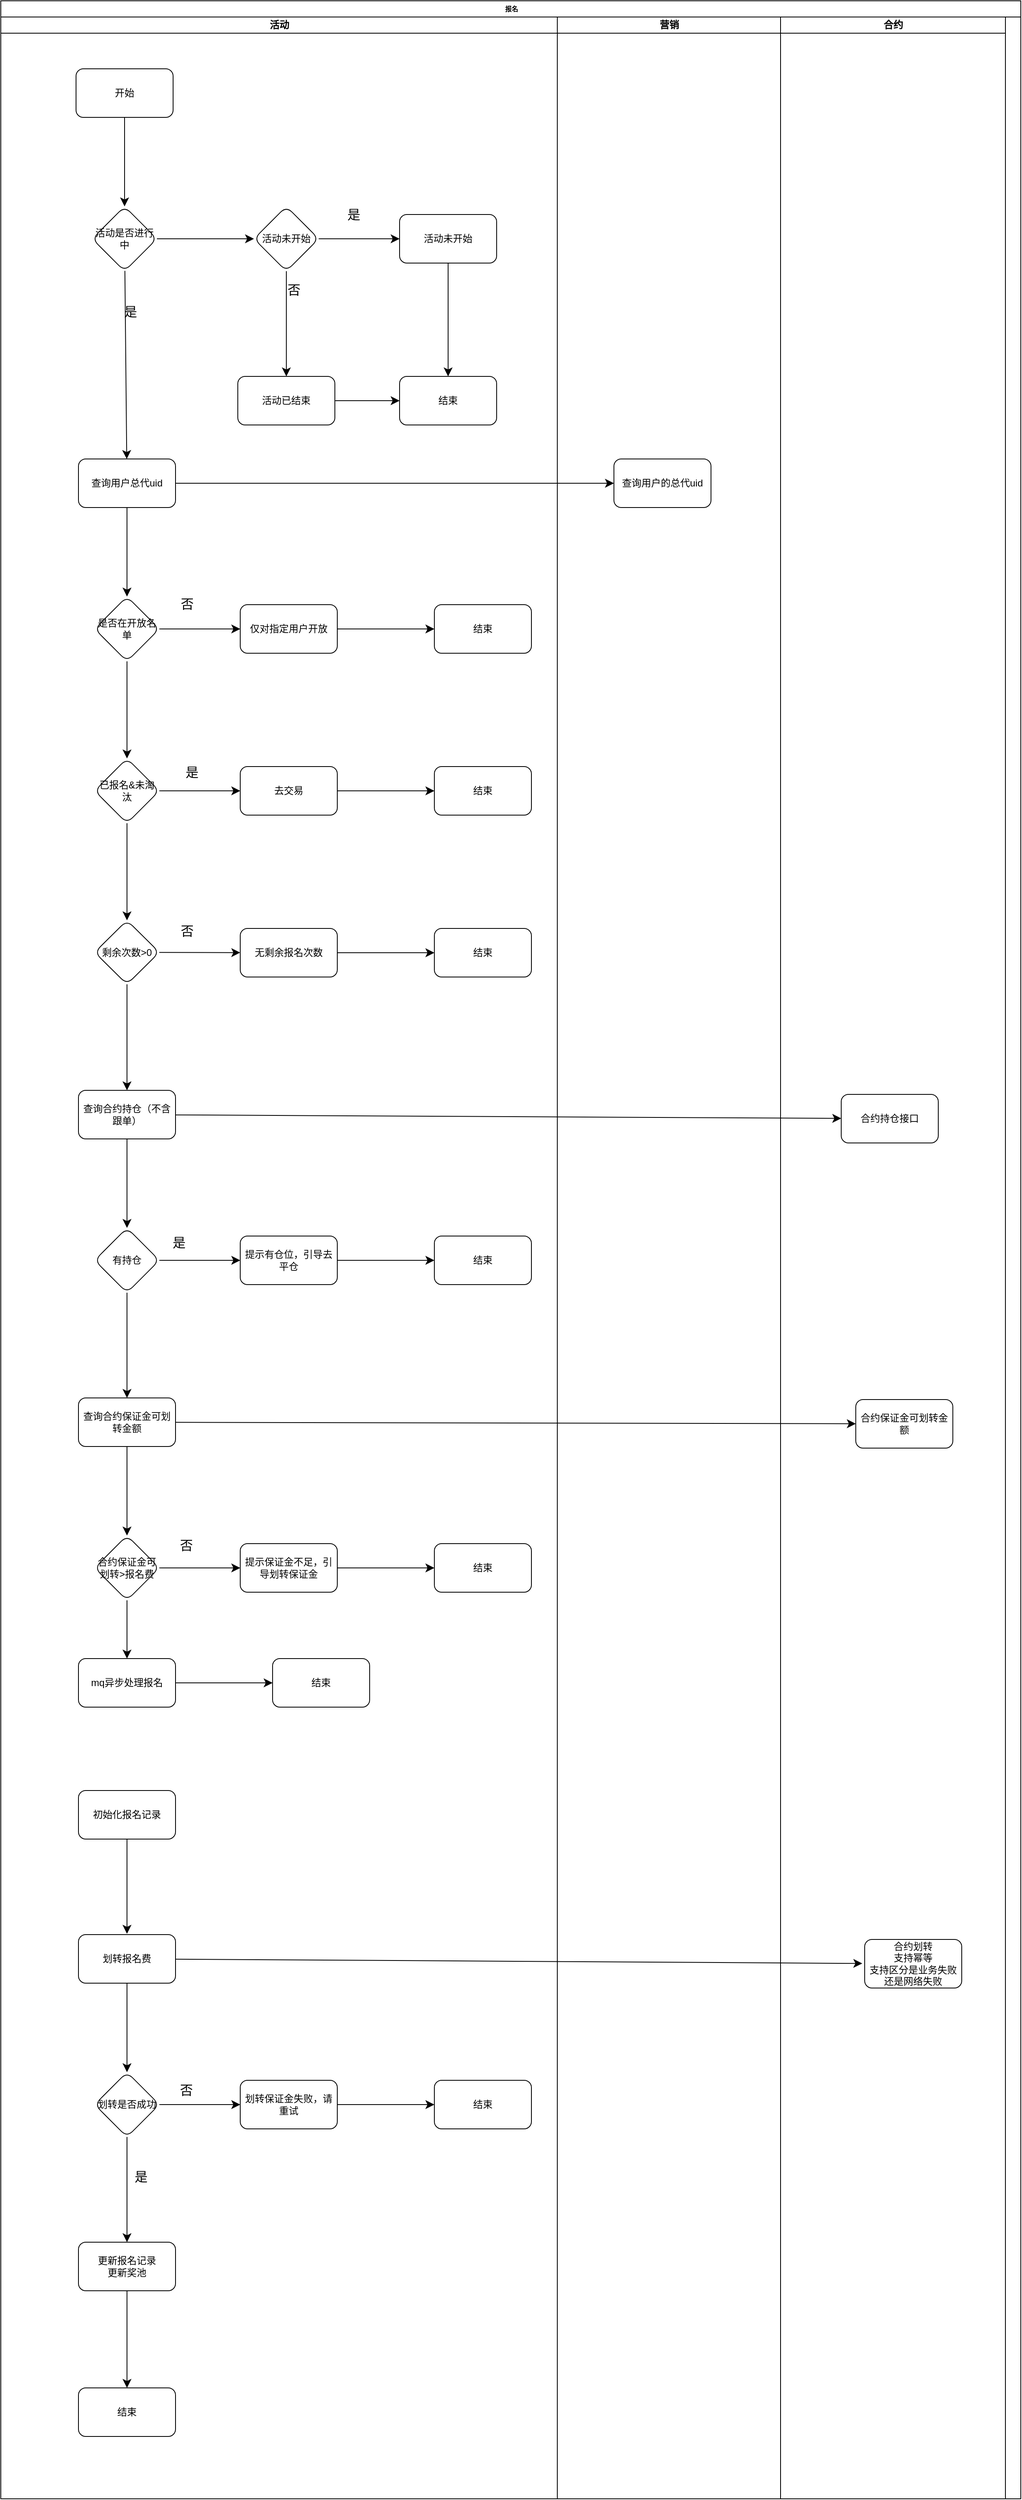<mxfile version="24.2.3" type="github">
  <diagram name="Page-1" id="74e2e168-ea6b-b213-b513-2b3c1d86103e">
    <mxGraphModel dx="954" dy="739" grid="0" gridSize="10" guides="1" tooltips="1" connect="1" arrows="1" fold="1" page="1" pageScale="1" pageWidth="1100" pageHeight="850" background="none" math="0" shadow="0">
      <root>
        <mxCell id="0" />
        <mxCell id="1" parent="0" />
        <mxCell id="77e6c97f196da883-1" value="报名" style="swimlane;html=1;childLayout=stackLayout;startSize=20;rounded=0;shadow=0;labelBackgroundColor=none;strokeWidth=1;fontFamily=Verdana;fontSize=8;align=center;" parent="1" vertex="1">
          <mxGeometry x="70" y="52" width="1261" height="3086" as="geometry" />
        </mxCell>
        <mxCell id="77e6c97f196da883-2" value="活动" style="swimlane;html=1;startSize=20;" parent="77e6c97f196da883-1" vertex="1">
          <mxGeometry y="20" width="688" height="3066" as="geometry" />
        </mxCell>
        <mxCell id="7L1N_wUHKzrK2IpRh_ph-5" value="" style="edgeStyle=none;curved=1;rounded=0;orthogonalLoop=1;jettySize=auto;html=1;fontSize=12;startSize=8;endSize=8;" parent="77e6c97f196da883-2" source="7L1N_wUHKzrK2IpRh_ph-1" target="7L1N_wUHKzrK2IpRh_ph-4" edge="1">
          <mxGeometry relative="1" as="geometry" />
        </mxCell>
        <mxCell id="7L1N_wUHKzrK2IpRh_ph-1" value="开始" style="rounded=1;whiteSpace=wrap;html=1;" parent="77e6c97f196da883-2" vertex="1">
          <mxGeometry x="93" y="64" width="120" height="60" as="geometry" />
        </mxCell>
        <mxCell id="7L1N_wUHKzrK2IpRh_ph-7" value="" style="edgeStyle=none;curved=1;rounded=0;orthogonalLoop=1;jettySize=auto;html=1;fontSize=12;startSize=8;endSize=8;" parent="77e6c97f196da883-2" source="7L1N_wUHKzrK2IpRh_ph-4" target="7L1N_wUHKzrK2IpRh_ph-6" edge="1">
          <mxGeometry relative="1" as="geometry" />
        </mxCell>
        <mxCell id="7L1N_wUHKzrK2IpRh_ph-10" value="" style="edgeStyle=none;curved=1;rounded=0;orthogonalLoop=1;jettySize=auto;html=1;fontSize=12;startSize=8;endSize=8;" parent="77e6c97f196da883-2" source="7L1N_wUHKzrK2IpRh_ph-4" target="7L1N_wUHKzrK2IpRh_ph-9" edge="1">
          <mxGeometry relative="1" as="geometry" />
        </mxCell>
        <mxCell id="7L1N_wUHKzrK2IpRh_ph-4" value="活动是否进行中" style="rhombus;whiteSpace=wrap;html=1;rounded=1;" parent="77e6c97f196da883-2" vertex="1">
          <mxGeometry x="113" y="234" width="80" height="80" as="geometry" />
        </mxCell>
        <mxCell id="7L1N_wUHKzrK2IpRh_ph-23" value="" style="edgeStyle=none;curved=1;rounded=0;orthogonalLoop=1;jettySize=auto;html=1;fontSize=12;startSize=8;endSize=8;" parent="77e6c97f196da883-2" source="7L1N_wUHKzrK2IpRh_ph-6" target="7L1N_wUHKzrK2IpRh_ph-22" edge="1">
          <mxGeometry relative="1" as="geometry" />
        </mxCell>
        <mxCell id="7L1N_wUHKzrK2IpRh_ph-6" value="查询用户总代uid" style="whiteSpace=wrap;html=1;rounded=1;" parent="77e6c97f196da883-2" vertex="1">
          <mxGeometry x="96" y="546" width="120" height="60" as="geometry" />
        </mxCell>
        <mxCell id="7L1N_wUHKzrK2IpRh_ph-12" value="" style="edgeStyle=none;curved=1;rounded=0;orthogonalLoop=1;jettySize=auto;html=1;fontSize=12;startSize=8;endSize=8;" parent="77e6c97f196da883-2" source="7L1N_wUHKzrK2IpRh_ph-9" target="7L1N_wUHKzrK2IpRh_ph-11" edge="1">
          <mxGeometry relative="1" as="geometry" />
        </mxCell>
        <mxCell id="7L1N_wUHKzrK2IpRh_ph-17" value="" style="edgeStyle=none;curved=1;rounded=0;orthogonalLoop=1;jettySize=auto;html=1;fontSize=12;startSize=8;endSize=8;" parent="77e6c97f196da883-2" source="7L1N_wUHKzrK2IpRh_ph-9" target="7L1N_wUHKzrK2IpRh_ph-16" edge="1">
          <mxGeometry relative="1" as="geometry" />
        </mxCell>
        <mxCell id="7L1N_wUHKzrK2IpRh_ph-9" value="活动未开始" style="rhombus;whiteSpace=wrap;html=1;rounded=1;" parent="77e6c97f196da883-2" vertex="1">
          <mxGeometry x="313" y="234" width="80" height="80" as="geometry" />
        </mxCell>
        <mxCell id="7L1N_wUHKzrK2IpRh_ph-15" value="" style="edgeStyle=none;curved=1;rounded=0;orthogonalLoop=1;jettySize=auto;html=1;fontSize=12;startSize=8;endSize=8;" parent="77e6c97f196da883-2" source="7L1N_wUHKzrK2IpRh_ph-11" target="7L1N_wUHKzrK2IpRh_ph-14" edge="1">
          <mxGeometry relative="1" as="geometry" />
        </mxCell>
        <mxCell id="7L1N_wUHKzrK2IpRh_ph-11" value="活动未开始" style="whiteSpace=wrap;html=1;rounded=1;" parent="77e6c97f196da883-2" vertex="1">
          <mxGeometry x="493" y="244" width="120" height="60" as="geometry" />
        </mxCell>
        <mxCell id="7L1N_wUHKzrK2IpRh_ph-14" value="结束" style="whiteSpace=wrap;html=1;rounded=1;" parent="77e6c97f196da883-2" vertex="1">
          <mxGeometry x="493" y="444" width="120" height="60" as="geometry" />
        </mxCell>
        <mxCell id="7L1N_wUHKzrK2IpRh_ph-19" style="edgeStyle=none;curved=1;rounded=0;orthogonalLoop=1;jettySize=auto;html=1;entryX=0;entryY=0.5;entryDx=0;entryDy=0;fontSize=12;startSize=8;endSize=8;" parent="77e6c97f196da883-2" source="7L1N_wUHKzrK2IpRh_ph-16" target="7L1N_wUHKzrK2IpRh_ph-14" edge="1">
          <mxGeometry relative="1" as="geometry" />
        </mxCell>
        <mxCell id="7L1N_wUHKzrK2IpRh_ph-16" value="活动已结束" style="whiteSpace=wrap;html=1;rounded=1;" parent="77e6c97f196da883-2" vertex="1">
          <mxGeometry x="293" y="444" width="120" height="60" as="geometry" />
        </mxCell>
        <mxCell id="7L1N_wUHKzrK2IpRh_ph-25" value="" style="edgeStyle=none;curved=1;rounded=0;orthogonalLoop=1;jettySize=auto;html=1;fontSize=12;startSize=8;endSize=8;" parent="77e6c97f196da883-2" source="7L1N_wUHKzrK2IpRh_ph-22" target="7L1N_wUHKzrK2IpRh_ph-24" edge="1">
          <mxGeometry relative="1" as="geometry" />
        </mxCell>
        <mxCell id="7L1N_wUHKzrK2IpRh_ph-30" value="" style="edgeStyle=none;curved=1;rounded=0;orthogonalLoop=1;jettySize=auto;html=1;fontSize=12;startSize=8;endSize=8;" parent="77e6c97f196da883-2" source="7L1N_wUHKzrK2IpRh_ph-22" target="7L1N_wUHKzrK2IpRh_ph-29" edge="1">
          <mxGeometry relative="1" as="geometry" />
        </mxCell>
        <mxCell id="7L1N_wUHKzrK2IpRh_ph-22" value="是否在开放名单" style="rhombus;whiteSpace=wrap;html=1;rounded=1;" parent="77e6c97f196da883-2" vertex="1">
          <mxGeometry x="116" y="716" width="80" height="80" as="geometry" />
        </mxCell>
        <mxCell id="7L1N_wUHKzrK2IpRh_ph-28" value="" style="edgeStyle=none;curved=1;rounded=0;orthogonalLoop=1;jettySize=auto;html=1;fontSize=12;startSize=8;endSize=8;" parent="77e6c97f196da883-2" source="7L1N_wUHKzrK2IpRh_ph-24" target="7L1N_wUHKzrK2IpRh_ph-27" edge="1">
          <mxGeometry relative="1" as="geometry" />
        </mxCell>
        <mxCell id="7L1N_wUHKzrK2IpRh_ph-24" value="仅对指定用户开放" style="whiteSpace=wrap;html=1;rounded=1;" parent="77e6c97f196da883-2" vertex="1">
          <mxGeometry x="296" y="726" width="120" height="60" as="geometry" />
        </mxCell>
        <mxCell id="7L1N_wUHKzrK2IpRh_ph-27" value="结束" style="whiteSpace=wrap;html=1;rounded=1;" parent="77e6c97f196da883-2" vertex="1">
          <mxGeometry x="536" y="726" width="120" height="60" as="geometry" />
        </mxCell>
        <mxCell id="7L1N_wUHKzrK2IpRh_ph-32" value="" style="edgeStyle=none;curved=1;rounded=0;orthogonalLoop=1;jettySize=auto;html=1;fontSize=12;startSize=8;endSize=8;" parent="77e6c97f196da883-2" source="7L1N_wUHKzrK2IpRh_ph-29" target="7L1N_wUHKzrK2IpRh_ph-31" edge="1">
          <mxGeometry relative="1" as="geometry" />
        </mxCell>
        <mxCell id="7L1N_wUHKzrK2IpRh_ph-37" value="" style="edgeStyle=none;curved=1;rounded=0;orthogonalLoop=1;jettySize=auto;html=1;fontSize=12;startSize=8;endSize=8;" parent="77e6c97f196da883-2" source="7L1N_wUHKzrK2IpRh_ph-29" target="7L1N_wUHKzrK2IpRh_ph-36" edge="1">
          <mxGeometry relative="1" as="geometry" />
        </mxCell>
        <mxCell id="7L1N_wUHKzrK2IpRh_ph-29" value="已报名&amp;amp;未淘汰" style="rhombus;whiteSpace=wrap;html=1;rounded=1;" parent="77e6c97f196da883-2" vertex="1">
          <mxGeometry x="116" y="916" width="80" height="80" as="geometry" />
        </mxCell>
        <mxCell id="7L1N_wUHKzrK2IpRh_ph-35" value="" style="edgeStyle=none;curved=1;rounded=0;orthogonalLoop=1;jettySize=auto;html=1;fontSize=12;startSize=8;endSize=8;" parent="77e6c97f196da883-2" source="7L1N_wUHKzrK2IpRh_ph-31" target="7L1N_wUHKzrK2IpRh_ph-34" edge="1">
          <mxGeometry relative="1" as="geometry" />
        </mxCell>
        <mxCell id="7L1N_wUHKzrK2IpRh_ph-31" value="去交易" style="whiteSpace=wrap;html=1;rounded=1;" parent="77e6c97f196da883-2" vertex="1">
          <mxGeometry x="296" y="926" width="120" height="60" as="geometry" />
        </mxCell>
        <mxCell id="7L1N_wUHKzrK2IpRh_ph-34" value="结束" style="whiteSpace=wrap;html=1;rounded=1;" parent="77e6c97f196da883-2" vertex="1">
          <mxGeometry x="536" y="926" width="120" height="60" as="geometry" />
        </mxCell>
        <mxCell id="7L1N_wUHKzrK2IpRh_ph-39" value="" style="edgeStyle=none;curved=1;rounded=0;orthogonalLoop=1;jettySize=auto;html=1;fontSize=12;startSize=8;endSize=8;" parent="77e6c97f196da883-2" source="7L1N_wUHKzrK2IpRh_ph-36" target="7L1N_wUHKzrK2IpRh_ph-38" edge="1">
          <mxGeometry relative="1" as="geometry" />
        </mxCell>
        <mxCell id="7L1N_wUHKzrK2IpRh_ph-85" style="edgeStyle=none;curved=1;rounded=0;orthogonalLoop=1;jettySize=auto;html=1;fontSize=12;startSize=8;endSize=8;" parent="77e6c97f196da883-2" source="7L1N_wUHKzrK2IpRh_ph-36" target="7L1N_wUHKzrK2IpRh_ph-43" edge="1">
          <mxGeometry relative="1" as="geometry" />
        </mxCell>
        <mxCell id="7L1N_wUHKzrK2IpRh_ph-36" value="剩余次数&amp;gt;0" style="rhombus;whiteSpace=wrap;html=1;rounded=1;" parent="77e6c97f196da883-2" vertex="1">
          <mxGeometry x="116" y="1116" width="80" height="79" as="geometry" />
        </mxCell>
        <mxCell id="7L1N_wUHKzrK2IpRh_ph-42" value="" style="edgeStyle=none;curved=1;rounded=0;orthogonalLoop=1;jettySize=auto;html=1;fontSize=12;startSize=8;endSize=8;" parent="77e6c97f196da883-2" source="7L1N_wUHKzrK2IpRh_ph-38" target="7L1N_wUHKzrK2IpRh_ph-41" edge="1">
          <mxGeometry relative="1" as="geometry" />
        </mxCell>
        <mxCell id="7L1N_wUHKzrK2IpRh_ph-38" value="无剩余报名次数" style="whiteSpace=wrap;html=1;rounded=1;" parent="77e6c97f196da883-2" vertex="1">
          <mxGeometry x="296" y="1126" width="120" height="60" as="geometry" />
        </mxCell>
        <mxCell id="7L1N_wUHKzrK2IpRh_ph-41" value="结束" style="whiteSpace=wrap;html=1;rounded=1;" parent="77e6c97f196da883-2" vertex="1">
          <mxGeometry x="536" y="1126" width="120" height="60" as="geometry" />
        </mxCell>
        <mxCell id="7L1N_wUHKzrK2IpRh_ph-48" value="" style="edgeStyle=none;curved=1;rounded=0;orthogonalLoop=1;jettySize=auto;html=1;fontSize=12;startSize=8;endSize=8;" parent="77e6c97f196da883-2" source="7L1N_wUHKzrK2IpRh_ph-43" target="7L1N_wUHKzrK2IpRh_ph-47" edge="1">
          <mxGeometry relative="1" as="geometry" />
        </mxCell>
        <mxCell id="7L1N_wUHKzrK2IpRh_ph-43" value="查询合约持仓（不含跟单）" style="whiteSpace=wrap;html=1;rounded=1;" parent="77e6c97f196da883-2" vertex="1">
          <mxGeometry x="96" y="1326" width="120" height="60" as="geometry" />
        </mxCell>
        <mxCell id="7L1N_wUHKzrK2IpRh_ph-50" value="" style="edgeStyle=none;curved=1;rounded=0;orthogonalLoop=1;jettySize=auto;html=1;fontSize=12;startSize=8;endSize=8;" parent="77e6c97f196da883-2" source="7L1N_wUHKzrK2IpRh_ph-47" target="7L1N_wUHKzrK2IpRh_ph-49" edge="1">
          <mxGeometry relative="1" as="geometry" />
        </mxCell>
        <mxCell id="7L1N_wUHKzrK2IpRh_ph-55" value="" style="edgeStyle=none;curved=1;rounded=0;orthogonalLoop=1;jettySize=auto;html=1;fontSize=12;startSize=8;endSize=8;" parent="77e6c97f196da883-2" source="7L1N_wUHKzrK2IpRh_ph-47" target="7L1N_wUHKzrK2IpRh_ph-54" edge="1">
          <mxGeometry relative="1" as="geometry" />
        </mxCell>
        <mxCell id="7L1N_wUHKzrK2IpRh_ph-47" value="有持仓" style="rhombus;whiteSpace=wrap;html=1;rounded=1;" parent="77e6c97f196da883-2" vertex="1">
          <mxGeometry x="116" y="1496" width="80" height="80" as="geometry" />
        </mxCell>
        <mxCell id="7L1N_wUHKzrK2IpRh_ph-52" value="" style="edgeStyle=none;curved=1;rounded=0;orthogonalLoop=1;jettySize=auto;html=1;fontSize=12;startSize=8;endSize=8;" parent="77e6c97f196da883-2" source="7L1N_wUHKzrK2IpRh_ph-49" target="7L1N_wUHKzrK2IpRh_ph-51" edge="1">
          <mxGeometry relative="1" as="geometry" />
        </mxCell>
        <mxCell id="7L1N_wUHKzrK2IpRh_ph-49" value="提示有仓位，引导去平仓" style="whiteSpace=wrap;html=1;rounded=1;" parent="77e6c97f196da883-2" vertex="1">
          <mxGeometry x="296" y="1506" width="120" height="60" as="geometry" />
        </mxCell>
        <mxCell id="7L1N_wUHKzrK2IpRh_ph-51" value="结束" style="whiteSpace=wrap;html=1;rounded=1;" parent="77e6c97f196da883-2" vertex="1">
          <mxGeometry x="536" y="1506" width="120" height="60" as="geometry" />
        </mxCell>
        <mxCell id="7L1N_wUHKzrK2IpRh_ph-59" value="" style="edgeStyle=none;curved=1;rounded=0;orthogonalLoop=1;jettySize=auto;html=1;fontSize=12;startSize=8;endSize=8;" parent="77e6c97f196da883-2" source="7L1N_wUHKzrK2IpRh_ph-54" target="7L1N_wUHKzrK2IpRh_ph-58" edge="1">
          <mxGeometry relative="1" as="geometry" />
        </mxCell>
        <mxCell id="7L1N_wUHKzrK2IpRh_ph-54" value="查询合约保证金可划转金额" style="whiteSpace=wrap;html=1;rounded=1;" parent="77e6c97f196da883-2" vertex="1">
          <mxGeometry x="96" y="1706" width="120" height="60" as="geometry" />
        </mxCell>
        <mxCell id="7L1N_wUHKzrK2IpRh_ph-61" value="" style="edgeStyle=none;curved=1;rounded=0;orthogonalLoop=1;jettySize=auto;html=1;fontSize=12;startSize=8;endSize=8;" parent="77e6c97f196da883-2" source="7L1N_wUHKzrK2IpRh_ph-58" target="7L1N_wUHKzrK2IpRh_ph-60" edge="1">
          <mxGeometry relative="1" as="geometry" />
        </mxCell>
        <mxCell id="5FPc_xpcKpvYvvMMIjn3-3" style="edgeStyle=none;curved=1;rounded=0;orthogonalLoop=1;jettySize=auto;html=1;entryX=0.5;entryY=0;entryDx=0;entryDy=0;fontSize=12;startSize=8;endSize=8;" edge="1" parent="77e6c97f196da883-2" source="7L1N_wUHKzrK2IpRh_ph-58" target="5FPc_xpcKpvYvvMMIjn3-2">
          <mxGeometry relative="1" as="geometry" />
        </mxCell>
        <mxCell id="7L1N_wUHKzrK2IpRh_ph-58" value="合约保证金可划转&amp;gt;报名费" style="rhombus;whiteSpace=wrap;html=1;rounded=1;" parent="77e6c97f196da883-2" vertex="1">
          <mxGeometry x="116" y="1876" width="80" height="80" as="geometry" />
        </mxCell>
        <mxCell id="7L1N_wUHKzrK2IpRh_ph-64" value="" style="edgeStyle=none;curved=1;rounded=0;orthogonalLoop=1;jettySize=auto;html=1;fontSize=12;startSize=8;endSize=8;" parent="77e6c97f196da883-2" source="7L1N_wUHKzrK2IpRh_ph-60" target="7L1N_wUHKzrK2IpRh_ph-63" edge="1">
          <mxGeometry relative="1" as="geometry" />
        </mxCell>
        <mxCell id="7L1N_wUHKzrK2IpRh_ph-60" value="提示保证金不足，引导划转保证金" style="whiteSpace=wrap;html=1;rounded=1;" parent="77e6c97f196da883-2" vertex="1">
          <mxGeometry x="296" y="1886" width="120" height="60" as="geometry" />
        </mxCell>
        <mxCell id="7L1N_wUHKzrK2IpRh_ph-63" value="结束" style="whiteSpace=wrap;html=1;rounded=1;" parent="77e6c97f196da883-2" vertex="1">
          <mxGeometry x="536" y="1886" width="120" height="60" as="geometry" />
        </mxCell>
        <mxCell id="7L1N_wUHKzrK2IpRh_ph-70" value="" style="edgeStyle=none;curved=1;rounded=0;orthogonalLoop=1;jettySize=auto;html=1;fontSize=12;startSize=8;endSize=8;" parent="77e6c97f196da883-2" source="7L1N_wUHKzrK2IpRh_ph-65" target="7L1N_wUHKzrK2IpRh_ph-69" edge="1">
          <mxGeometry relative="1" as="geometry" />
        </mxCell>
        <mxCell id="7L1N_wUHKzrK2IpRh_ph-65" value="划转报名费" style="whiteSpace=wrap;html=1;rounded=1;" parent="77e6c97f196da883-2" vertex="1">
          <mxGeometry x="96" y="2369" width="120" height="60" as="geometry" />
        </mxCell>
        <mxCell id="7L1N_wUHKzrK2IpRh_ph-72" value="" style="edgeStyle=none;curved=1;rounded=0;orthogonalLoop=1;jettySize=auto;html=1;fontSize=12;startSize=8;endSize=8;" parent="77e6c97f196da883-2" source="7L1N_wUHKzrK2IpRh_ph-69" target="7L1N_wUHKzrK2IpRh_ph-71" edge="1">
          <mxGeometry relative="1" as="geometry" />
        </mxCell>
        <mxCell id="7L1N_wUHKzrK2IpRh_ph-77" value="" style="edgeStyle=none;curved=1;rounded=0;orthogonalLoop=1;jettySize=auto;html=1;fontSize=12;startSize=8;endSize=8;" parent="77e6c97f196da883-2" source="7L1N_wUHKzrK2IpRh_ph-69" target="7L1N_wUHKzrK2IpRh_ph-76" edge="1">
          <mxGeometry relative="1" as="geometry" />
        </mxCell>
        <mxCell id="7L1N_wUHKzrK2IpRh_ph-69" value="划转是否成功" style="rhombus;whiteSpace=wrap;html=1;rounded=1;" parent="77e6c97f196da883-2" vertex="1">
          <mxGeometry x="116" y="2539" width="80" height="80" as="geometry" />
        </mxCell>
        <mxCell id="7L1N_wUHKzrK2IpRh_ph-75" value="" style="edgeStyle=none;curved=1;rounded=0;orthogonalLoop=1;jettySize=auto;html=1;fontSize=12;startSize=8;endSize=8;" parent="77e6c97f196da883-2" source="7L1N_wUHKzrK2IpRh_ph-71" target="7L1N_wUHKzrK2IpRh_ph-74" edge="1">
          <mxGeometry relative="1" as="geometry" />
        </mxCell>
        <mxCell id="7L1N_wUHKzrK2IpRh_ph-71" value="划转保证金失败，请重试" style="whiteSpace=wrap;html=1;rounded=1;" parent="77e6c97f196da883-2" vertex="1">
          <mxGeometry x="296" y="2549" width="120" height="60" as="geometry" />
        </mxCell>
        <mxCell id="7L1N_wUHKzrK2IpRh_ph-74" value="结束" style="whiteSpace=wrap;html=1;rounded=1;" parent="77e6c97f196da883-2" vertex="1">
          <mxGeometry x="536" y="2549" width="120" height="60" as="geometry" />
        </mxCell>
        <mxCell id="7L1N_wUHKzrK2IpRh_ph-83" value="" style="edgeStyle=none;curved=1;rounded=0;orthogonalLoop=1;jettySize=auto;html=1;fontSize=12;startSize=8;endSize=8;" parent="77e6c97f196da883-2" source="7L1N_wUHKzrK2IpRh_ph-76" target="7L1N_wUHKzrK2IpRh_ph-82" edge="1">
          <mxGeometry relative="1" as="geometry" />
        </mxCell>
        <mxCell id="7L1N_wUHKzrK2IpRh_ph-76" value="更新报名记录&lt;div&gt;更新奖池&lt;/div&gt;" style="whiteSpace=wrap;html=1;rounded=1;" parent="77e6c97f196da883-2" vertex="1">
          <mxGeometry x="96" y="2749" width="120" height="60" as="geometry" />
        </mxCell>
        <mxCell id="7L1N_wUHKzrK2IpRh_ph-68" value="" style="edgeStyle=none;curved=1;rounded=0;orthogonalLoop=1;jettySize=auto;html=1;fontSize=12;startSize=8;endSize=8;" parent="77e6c97f196da883-2" source="7L1N_wUHKzrK2IpRh_ph-65" edge="1">
          <mxGeometry relative="1" as="geometry">
            <mxPoint x="1065" y="2404.628" as="targetPoint" />
          </mxGeometry>
        </mxCell>
        <mxCell id="7L1N_wUHKzrK2IpRh_ph-73" value="否" style="text;html=1;align=center;verticalAlign=middle;resizable=0;points=[];autosize=1;strokeColor=none;fillColor=none;fontSize=16;" parent="77e6c97f196da883-2" vertex="1">
          <mxGeometry x="211.5" y="2545.5" width="34" height="31" as="geometry" />
        </mxCell>
        <mxCell id="7L1N_wUHKzrK2IpRh_ph-78" value="是" style="text;html=1;align=center;verticalAlign=middle;resizable=0;points=[];autosize=1;strokeColor=none;fillColor=none;fontSize=16;" parent="77e6c97f196da883-2" vertex="1">
          <mxGeometry x="155.5" y="2652.5" width="34" height="31" as="geometry" />
        </mxCell>
        <mxCell id="5FPc_xpcKpvYvvMMIjn3-5" style="edgeStyle=none;curved=1;rounded=0;orthogonalLoop=1;jettySize=auto;html=1;fontSize=12;startSize=8;endSize=8;" edge="1" parent="77e6c97f196da883-2" source="7L1N_wUHKzrK2IpRh_ph-79">
          <mxGeometry relative="1" as="geometry">
            <mxPoint x="156" y="2368" as="targetPoint" />
          </mxGeometry>
        </mxCell>
        <mxCell id="7L1N_wUHKzrK2IpRh_ph-79" value="初始化报名记录" style="whiteSpace=wrap;html=1;rounded=1;" parent="77e6c97f196da883-2" vertex="1">
          <mxGeometry x="96" y="2191" width="120" height="60" as="geometry" />
        </mxCell>
        <mxCell id="7L1N_wUHKzrK2IpRh_ph-82" value="结束" style="whiteSpace=wrap;html=1;rounded=1;" parent="77e6c97f196da883-2" vertex="1">
          <mxGeometry x="96" y="2929" width="120" height="60" as="geometry" />
        </mxCell>
        <mxCell id="5FPc_xpcKpvYvvMMIjn3-7" value="" style="edgeStyle=none;curved=1;rounded=0;orthogonalLoop=1;jettySize=auto;html=1;fontSize=12;startSize=8;endSize=8;" edge="1" parent="77e6c97f196da883-2" source="5FPc_xpcKpvYvvMMIjn3-2" target="5FPc_xpcKpvYvvMMIjn3-6">
          <mxGeometry relative="1" as="geometry" />
        </mxCell>
        <mxCell id="5FPc_xpcKpvYvvMMIjn3-2" value="mq异步处理报名" style="rounded=1;whiteSpace=wrap;html=1;" vertex="1" parent="77e6c97f196da883-2">
          <mxGeometry x="96" y="2028" width="120" height="60" as="geometry" />
        </mxCell>
        <mxCell id="5FPc_xpcKpvYvvMMIjn3-6" value="结束" style="whiteSpace=wrap;html=1;rounded=1;" vertex="1" parent="77e6c97f196da883-2">
          <mxGeometry x="336" y="2028" width="120" height="60" as="geometry" />
        </mxCell>
        <mxCell id="77e6c97f196da883-3" value="营销" style="swimlane;html=1;startSize=20;" parent="77e6c97f196da883-1" vertex="1">
          <mxGeometry x="688" y="20" width="276" height="3066" as="geometry" />
        </mxCell>
        <mxCell id="7L1N_wUHKzrK2IpRh_ph-20" value="查询用户的总代uid" style="whiteSpace=wrap;html=1;rounded=1;" parent="77e6c97f196da883-3" vertex="1">
          <mxGeometry x="70" y="546" width="120" height="60" as="geometry" />
        </mxCell>
        <mxCell id="77e6c97f196da883-4" value="合约" style="swimlane;html=1;startSize=20;" parent="77e6c97f196da883-1" vertex="1">
          <mxGeometry x="964" y="20" width="278" height="3066" as="geometry" />
        </mxCell>
        <mxCell id="7L1N_wUHKzrK2IpRh_ph-45" value="合约持仓接口" style="whiteSpace=wrap;html=1;rounded=1;" parent="77e6c97f196da883-4" vertex="1">
          <mxGeometry x="75" y="1331" width="120" height="60" as="geometry" />
        </mxCell>
        <mxCell id="7L1N_wUHKzrK2IpRh_ph-56" value="合约保证金可划转金额" style="whiteSpace=wrap;html=1;rounded=1;" parent="77e6c97f196da883-4" vertex="1">
          <mxGeometry x="93" y="1708" width="120" height="60" as="geometry" />
        </mxCell>
        <mxCell id="7L1N_wUHKzrK2IpRh_ph-67" value="合约划转&lt;div&gt;支持幂等&lt;/div&gt;&lt;div&gt;支持区分是业务失败还是网络失败&lt;/div&gt;" style="whiteSpace=wrap;html=1;rounded=1;" parent="77e6c97f196da883-4" vertex="1">
          <mxGeometry x="104" y="2375" width="120" height="60" as="geometry" />
        </mxCell>
        <mxCell id="7L1N_wUHKzrK2IpRh_ph-21" value="" style="edgeStyle=none;curved=1;rounded=0;orthogonalLoop=1;jettySize=auto;html=1;fontSize=12;startSize=8;endSize=8;" parent="77e6c97f196da883-1" source="7L1N_wUHKzrK2IpRh_ph-6" target="7L1N_wUHKzrK2IpRh_ph-20" edge="1">
          <mxGeometry relative="1" as="geometry" />
        </mxCell>
        <mxCell id="7L1N_wUHKzrK2IpRh_ph-46" value="" style="edgeStyle=none;curved=1;rounded=0;orthogonalLoop=1;jettySize=auto;html=1;fontSize=12;startSize=8;endSize=8;" parent="77e6c97f196da883-1" source="7L1N_wUHKzrK2IpRh_ph-43" target="7L1N_wUHKzrK2IpRh_ph-45" edge="1">
          <mxGeometry relative="1" as="geometry" />
        </mxCell>
        <mxCell id="7L1N_wUHKzrK2IpRh_ph-57" value="" style="edgeStyle=none;curved=1;rounded=0;orthogonalLoop=1;jettySize=auto;html=1;fontSize=12;startSize=8;endSize=8;" parent="77e6c97f196da883-1" source="7L1N_wUHKzrK2IpRh_ph-54" target="7L1N_wUHKzrK2IpRh_ph-56" edge="1">
          <mxGeometry relative="1" as="geometry" />
        </mxCell>
        <mxCell id="7L1N_wUHKzrK2IpRh_ph-8" value="是" style="text;html=1;align=center;verticalAlign=middle;resizable=0;points=[];autosize=1;strokeColor=none;fillColor=none;fontSize=16;" parent="1" vertex="1">
          <mxGeometry x="212.5" y="420.5" width="34" height="31" as="geometry" />
        </mxCell>
        <mxCell id="7L1N_wUHKzrK2IpRh_ph-13" value="是" style="text;html=1;align=center;verticalAlign=middle;resizable=0;points=[];autosize=1;strokeColor=none;fillColor=none;fontSize=16;" parent="1" vertex="1">
          <mxGeometry x="488.5" y="300.5" width="34" height="31" as="geometry" />
        </mxCell>
        <mxCell id="7L1N_wUHKzrK2IpRh_ph-18" value="否" style="text;html=1;align=center;verticalAlign=middle;resizable=0;points=[];autosize=1;strokeColor=none;fillColor=none;fontSize=16;" parent="1" vertex="1">
          <mxGeometry x="414.5" y="393.5" width="34" height="31" as="geometry" />
        </mxCell>
        <mxCell id="7L1N_wUHKzrK2IpRh_ph-26" value="否" style="text;html=1;align=center;verticalAlign=middle;resizable=0;points=[];autosize=1;strokeColor=none;fillColor=none;fontSize=16;" parent="1" vertex="1">
          <mxGeometry x="282.5" y="781.5" width="34" height="31" as="geometry" />
        </mxCell>
        <mxCell id="7L1N_wUHKzrK2IpRh_ph-33" value="是" style="text;html=1;align=center;verticalAlign=middle;resizable=0;points=[];autosize=1;strokeColor=none;fillColor=none;fontSize=16;" parent="1" vertex="1">
          <mxGeometry x="288.5" y="989.5" width="34" height="31" as="geometry" />
        </mxCell>
        <mxCell id="7L1N_wUHKzrK2IpRh_ph-40" value="否" style="text;html=1;align=center;verticalAlign=middle;resizable=0;points=[];autosize=1;strokeColor=none;fillColor=none;fontSize=16;" parent="1" vertex="1">
          <mxGeometry x="282.5" y="1185.5" width="34" height="31" as="geometry" />
        </mxCell>
        <mxCell id="7L1N_wUHKzrK2IpRh_ph-53" value="是" style="text;html=1;align=center;verticalAlign=middle;resizable=0;points=[];autosize=1;strokeColor=none;fillColor=none;fontSize=16;" parent="1" vertex="1">
          <mxGeometry x="272.5" y="1570.5" width="34" height="31" as="geometry" />
        </mxCell>
        <mxCell id="7L1N_wUHKzrK2IpRh_ph-62" value="否" style="text;html=1;align=center;verticalAlign=middle;resizable=0;points=[];autosize=1;strokeColor=none;fillColor=none;fontSize=16;" parent="1" vertex="1">
          <mxGeometry x="281.5" y="1944.5" width="34" height="31" as="geometry" />
        </mxCell>
      </root>
    </mxGraphModel>
  </diagram>
</mxfile>
